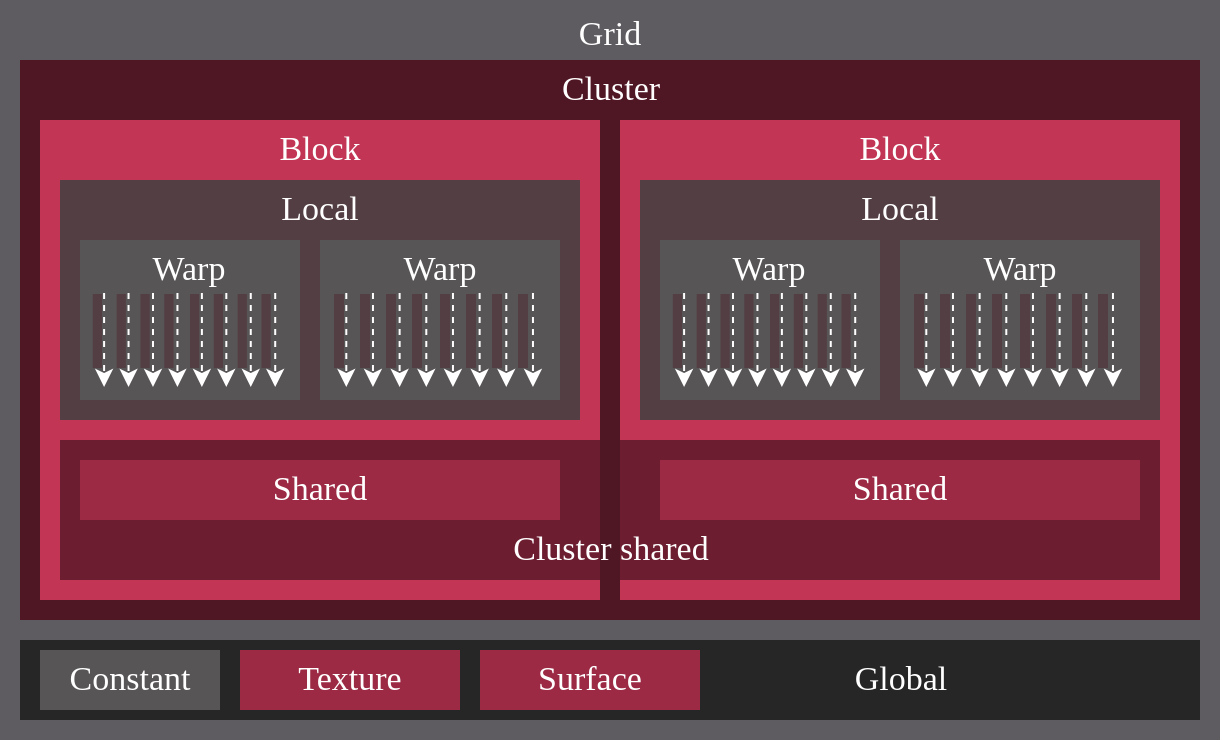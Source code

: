 <mxfile>
    <diagram id="zBbb_w2fufU70cdOGtND" name="1 oldal">
        <mxGraphModel dx="2445" dy="776" grid="1" gridSize="10" guides="1" tooltips="1" connect="1" arrows="1" fold="1" page="0" pageScale="1" pageWidth="660" pageHeight="610" background="none" math="0" shadow="0">
            <root>
                <mxCell id="0"/>
                <mxCell id="1" parent="0"/>
                <mxCell id="5927" value="" style="rounded=0;whiteSpace=wrap;html=1;fillColor=#5E5B61;fontColor=#FFFFFF;strokeColor=none;spacing=0;" parent="1" vertex="1">
                    <mxGeometry width="610" height="370" as="geometry"/>
                </mxCell>
                <mxCell id="5928" value="Grid" style="text;strokeColor=none;fillColor=none;align=center;verticalAlign=middle;rounded=0;fontFamily=klavika;fontSize=17;fontColor=#FFFFFF;" parent="1" vertex="1">
                    <mxGeometry x="275" width="60" height="30" as="geometry"/>
                </mxCell>
                <mxCell id="5925" value="" style="rounded=0;whiteSpace=wrap;html=1;fillColor=#4F1623;fontColor=#FFFFFF;strokeColor=none;" parent="1" vertex="1">
                    <mxGeometry x="10" y="30" width="590" height="280" as="geometry"/>
                </mxCell>
                <mxCell id="5879" value="" style="rounded=0;whiteSpace=wrap;html=1;fillColor=#C23555;fontColor=#FFFFFF;strokeColor=none;" parent="1" vertex="1">
                    <mxGeometry x="310" y="60" width="280" height="240" as="geometry"/>
                </mxCell>
                <mxCell id="5835" value="" style="rounded=0;whiteSpace=wrap;html=1;fillColor=#C23555;fontColor=#FFFFFF;strokeColor=none;" parent="1" vertex="1">
                    <mxGeometry x="20" y="60" width="280" height="240" as="geometry"/>
                </mxCell>
                <mxCell id="5836" value="&lt;font face=&quot;Klavika&quot; style=&quot;font-size: 17px;&quot;&gt;Block&lt;/font&gt;" style="text;html=1;strokeColor=none;fillColor=none;align=center;verticalAlign=middle;whiteSpace=wrap;rounded=0;fontSize=17;fontColor=#FFFFFF;" parent="1" vertex="1">
                    <mxGeometry x="130" y="60" width="60" height="30" as="geometry"/>
                </mxCell>
                <mxCell id="5837" value="" style="rounded=0;whiteSpace=wrap;html=1;fillColor=#523E43;fontColor=#FFFFFF;strokeColor=none;" parent="1" vertex="1">
                    <mxGeometry x="30" y="90" width="260" height="120" as="geometry"/>
                </mxCell>
                <mxCell id="5838" value="" style="group" parent="1" vertex="1" connectable="0">
                    <mxGeometry x="40" y="120" width="110" height="80" as="geometry"/>
                </mxCell>
                <mxCell id="5839" value="&lt;span style=&quot;color: rgba(0, 0, 0, 0); font-family: monospace; font-size: 0px; text-align: start;&quot;&gt;%3CmxGraphModel%3E%3Croot%3E%3CmxCell%20id%3D%220%22%2F%3E%3CmxCell%20id%3D%221%22%20parent%3D%220%22%2F%3E%3CmxCell%20id%3D%222%22%20value%3D%22%26lt%3Bfont%20face%3D%26quot%3BKlavika%26quot%3B%20style%3D%26quot%3Bfont-size%3A%2017px%3B%26quot%3B%26gt%3BCluster%20shared%26lt%3B%2Ffont%26gt%3B%22%20style%3D%22text%3Bhtml%3D1%3BstrokeColor%3Dnone%3BfillColor%3Dnone%3Balign%3Dcenter%3BverticalAlign%3Dmiddle%3BwhiteSpace%3Dwrap%3Brounded%3D0%3BfontSize%3D17%3BfontColor%3D%23FFFFFF%3B%22%20vertex%3D%221%22%20parent%3D%221%22%3E%3CmxGeometry%20x%3D%221007.5%22%20y%3D%22150%22%20width%3D%22115%22%20height%3D%2230%22%20as%3D%22geometry%22%2F%3E%3C%2FmxCell%3E%3C%2Froot%3E%3C%2FmxGraphModel%3E&lt;/span&gt;" style="rounded=0;whiteSpace=wrap;html=1;fillColor=#585556;fontColor=#FFFFFF;strokeColor=none;container=0;" parent="5838" vertex="1">
                    <mxGeometry width="110" height="80" as="geometry"/>
                </mxCell>
                <mxCell id="5840" value="Warp" style="text;html=1;strokeColor=none;fillColor=none;align=center;verticalAlign=middle;whiteSpace=wrap;rounded=0;fontFamily=Klavika;fontSize=17;fontColor=#FFFFFF;container=0;" parent="5838" vertex="1">
                    <mxGeometry x="18.333" width="73.333" height="30" as="geometry"/>
                </mxCell>
                <mxCell id="5841" value="" style="endArrow=classic;html=1;dashed=1;strokeColor=#FFFFFF;fontColor=#FFFFFF;" parent="5838" edge="1">
                    <mxGeometry width="50" height="50" relative="1" as="geometry">
                        <mxPoint x="12.051" y="26.5" as="sourcePoint"/>
                        <mxPoint x="12.051" y="73.5" as="targetPoint"/>
                    </mxGeometry>
                </mxCell>
                <mxCell id="5842" value="" style="endArrow=classic;html=1;dashed=1;strokeColor=#FFFFFF;fontColor=#FFFFFF;" parent="5838" edge="1">
                    <mxGeometry width="50" height="50" relative="1" as="geometry">
                        <mxPoint x="24.273" y="26.5" as="sourcePoint"/>
                        <mxPoint x="24.273" y="73.5" as="targetPoint"/>
                    </mxGeometry>
                </mxCell>
                <mxCell id="5843" value="" style="endArrow=classic;html=1;dashed=1;strokeColor=#FFFFFF;fontColor=#FFFFFF;" parent="5838" edge="1">
                    <mxGeometry width="50" height="50" relative="1" as="geometry">
                        <mxPoint x="36.496" y="26.5" as="sourcePoint"/>
                        <mxPoint x="36.496" y="73.5" as="targetPoint"/>
                    </mxGeometry>
                </mxCell>
                <mxCell id="5844" value="" style="endArrow=classic;html=1;dashed=1;strokeColor=#FFFFFF;fontColor=#FFFFFF;" parent="5838" edge="1">
                    <mxGeometry width="50" height="50" relative="1" as="geometry">
                        <mxPoint x="48.718" y="26.5" as="sourcePoint"/>
                        <mxPoint x="48.718" y="73.5" as="targetPoint"/>
                    </mxGeometry>
                </mxCell>
                <mxCell id="5845" value="" style="endArrow=classic;html=1;dashed=1;strokeColor=#FFFFFF;fontColor=#FFFFFF;" parent="5838" edge="1">
                    <mxGeometry width="50" height="50" relative="1" as="geometry">
                        <mxPoint x="60.94" y="26.5" as="sourcePoint"/>
                        <mxPoint x="60.94" y="73.5" as="targetPoint"/>
                    </mxGeometry>
                </mxCell>
                <mxCell id="5846" value="" style="endArrow=classic;html=1;dashed=1;strokeColor=#FFFFFF;fontColor=#FFFFFF;" parent="5838" edge="1">
                    <mxGeometry width="50" height="50" relative="1" as="geometry">
                        <mxPoint x="73.162" y="26.5" as="sourcePoint"/>
                        <mxPoint x="73.162" y="73.5" as="targetPoint"/>
                    </mxGeometry>
                </mxCell>
                <mxCell id="5847" value="" style="endArrow=classic;html=1;dashed=1;strokeColor=#FFFFFF;fontColor=#FFFFFF;" parent="5838" edge="1">
                    <mxGeometry width="50" height="50" relative="1" as="geometry">
                        <mxPoint x="85.384" y="26.5" as="sourcePoint"/>
                        <mxPoint x="85.384" y="73.5" as="targetPoint"/>
                    </mxGeometry>
                </mxCell>
                <mxCell id="5848" value="" style="endArrow=classic;html=1;dashed=1;strokeColor=#FFFFFF;fontColor=#FFFFFF;" parent="5838" edge="1">
                    <mxGeometry width="50" height="50" relative="1" as="geometry">
                        <mxPoint x="97.607" y="26.5" as="sourcePoint"/>
                        <mxPoint x="97.607" y="73.5" as="targetPoint"/>
                    </mxGeometry>
                </mxCell>
                <mxCell id="5849" value="" style="rounded=0;whiteSpace=wrap;html=1;strokeColor=none;fillColor=#523E43;" parent="5838" vertex="1">
                    <mxGeometry x="6.417" y="27" width="4.583" height="37" as="geometry"/>
                </mxCell>
                <mxCell id="5850" value="" style="rounded=0;whiteSpace=wrap;html=1;strokeColor=none;fillColor=#523E43;" parent="5838" vertex="1">
                    <mxGeometry x="18.333" y="27" width="4.583" height="37" as="geometry"/>
                </mxCell>
                <mxCell id="5851" value="" style="rounded=0;whiteSpace=wrap;html=1;strokeColor=none;fillColor=#523E43;" parent="5838" vertex="1">
                    <mxGeometry x="30.25" y="27" width="4.583" height="37" as="geometry"/>
                </mxCell>
                <mxCell id="5852" value="" style="rounded=0;whiteSpace=wrap;html=1;strokeColor=none;fillColor=#523E43;" parent="5838" vertex="1">
                    <mxGeometry x="42.167" y="27" width="4.583" height="37" as="geometry"/>
                </mxCell>
                <mxCell id="5853" value="" style="rounded=0;whiteSpace=wrap;html=1;strokeColor=none;fillColor=#523E43;" parent="5838" vertex="1">
                    <mxGeometry x="55" y="27" width="4.583" height="37" as="geometry"/>
                </mxCell>
                <mxCell id="5854" value="" style="rounded=0;whiteSpace=wrap;html=1;strokeColor=none;fillColor=#523E43;" parent="5838" vertex="1">
                    <mxGeometry x="66.917" y="27" width="4.583" height="37" as="geometry"/>
                </mxCell>
                <mxCell id="5855" value="" style="rounded=0;whiteSpace=wrap;html=1;strokeColor=none;fillColor=#523E43;" parent="5838" vertex="1">
                    <mxGeometry x="78.833" y="27" width="4.583" height="37" as="geometry"/>
                </mxCell>
                <mxCell id="5856" value="" style="rounded=0;whiteSpace=wrap;html=1;strokeColor=none;fillColor=#523E43;" parent="5838" vertex="1">
                    <mxGeometry x="90.75" y="27" width="4.583" height="37" as="geometry"/>
                </mxCell>
                <mxCell id="5857" value="" style="group" parent="1" vertex="1" connectable="0">
                    <mxGeometry x="160" y="120" width="120" height="80" as="geometry"/>
                </mxCell>
                <mxCell id="5858" value="" style="rounded=0;whiteSpace=wrap;html=1;fillColor=#585556;fontColor=#FFFFFF;strokeColor=none;container=0;" parent="5857" vertex="1">
                    <mxGeometry width="120" height="80" as="geometry"/>
                </mxCell>
                <mxCell id="5859" value="Warp" style="text;html=1;strokeColor=none;fillColor=none;align=center;verticalAlign=middle;whiteSpace=wrap;rounded=0;fontFamily=Klavika;fontSize=17;fontColor=#FFFFFF;container=0;" parent="5857" vertex="1">
                    <mxGeometry x="20" width="80" height="30" as="geometry"/>
                </mxCell>
                <mxCell id="5860" value="" style="endArrow=classic;html=1;dashed=1;strokeColor=#FFFFFF;fontColor=#FFFFFF;" parent="5857" edge="1">
                    <mxGeometry width="50" height="50" relative="1" as="geometry">
                        <mxPoint x="13.147" y="26.5" as="sourcePoint"/>
                        <mxPoint x="13.147" y="73.5" as="targetPoint"/>
                    </mxGeometry>
                </mxCell>
                <mxCell id="5861" value="" style="endArrow=classic;html=1;dashed=1;strokeColor=#FFFFFF;fontColor=#FFFFFF;" parent="5857" edge="1">
                    <mxGeometry width="50" height="50" relative="1" as="geometry">
                        <mxPoint x="26.48" y="26.5" as="sourcePoint"/>
                        <mxPoint x="26.48" y="73.5" as="targetPoint"/>
                    </mxGeometry>
                </mxCell>
                <mxCell id="5862" value="" style="endArrow=classic;html=1;dashed=1;strokeColor=#FFFFFF;fontColor=#FFFFFF;" parent="5857" edge="1">
                    <mxGeometry width="50" height="50" relative="1" as="geometry">
                        <mxPoint x="39.813" y="26.5" as="sourcePoint"/>
                        <mxPoint x="39.813" y="73.5" as="targetPoint"/>
                    </mxGeometry>
                </mxCell>
                <mxCell id="5863" value="" style="endArrow=classic;html=1;dashed=1;strokeColor=#FFFFFF;fontColor=#FFFFFF;" parent="5857" edge="1">
                    <mxGeometry width="50" height="50" relative="1" as="geometry">
                        <mxPoint x="53.147" y="26.5" as="sourcePoint"/>
                        <mxPoint x="53.147" y="73.5" as="targetPoint"/>
                    </mxGeometry>
                </mxCell>
                <mxCell id="5864" value="" style="endArrow=classic;html=1;dashed=1;strokeColor=#FFFFFF;fontColor=#FFFFFF;" parent="5857" edge="1">
                    <mxGeometry width="50" height="50" relative="1" as="geometry">
                        <mxPoint x="66.48" y="26.5" as="sourcePoint"/>
                        <mxPoint x="66.48" y="73.5" as="targetPoint"/>
                    </mxGeometry>
                </mxCell>
                <mxCell id="5865" value="" style="endArrow=classic;html=1;dashed=1;strokeColor=#FFFFFF;fontColor=#FFFFFF;" parent="5857" edge="1">
                    <mxGeometry width="50" height="50" relative="1" as="geometry">
                        <mxPoint x="79.813" y="26.5" as="sourcePoint"/>
                        <mxPoint x="79.813" y="73.5" as="targetPoint"/>
                    </mxGeometry>
                </mxCell>
                <mxCell id="5866" value="" style="endArrow=classic;html=1;dashed=1;strokeColor=#FFFFFF;fontColor=#FFFFFF;" parent="5857" edge="1">
                    <mxGeometry width="50" height="50" relative="1" as="geometry">
                        <mxPoint x="93.147" y="26.5" as="sourcePoint"/>
                        <mxPoint x="93.147" y="73.5" as="targetPoint"/>
                    </mxGeometry>
                </mxCell>
                <mxCell id="5867" value="" style="endArrow=classic;html=1;dashed=1;strokeColor=#FFFFFF;fontColor=#FFFFFF;" parent="5857" edge="1">
                    <mxGeometry width="50" height="50" relative="1" as="geometry">
                        <mxPoint x="106.48" y="26.5" as="sourcePoint"/>
                        <mxPoint x="106.48" y="73.5" as="targetPoint"/>
                    </mxGeometry>
                </mxCell>
                <mxCell id="5868" value="" style="rounded=0;whiteSpace=wrap;html=1;strokeColor=none;fillColor=#523E43;" parent="5857" vertex="1">
                    <mxGeometry x="7" y="27" width="5" height="37" as="geometry"/>
                </mxCell>
                <mxCell id="5869" value="" style="rounded=0;whiteSpace=wrap;html=1;strokeColor=none;fillColor=#523E43;" parent="5857" vertex="1">
                    <mxGeometry x="20" y="27" width="5" height="37" as="geometry"/>
                </mxCell>
                <mxCell id="5870" value="" style="rounded=0;whiteSpace=wrap;html=1;strokeColor=none;fillColor=#523E43;" parent="5857" vertex="1">
                    <mxGeometry x="33" y="27" width="5" height="37" as="geometry"/>
                </mxCell>
                <mxCell id="5871" value="" style="rounded=0;whiteSpace=wrap;html=1;strokeColor=none;fillColor=#523E43;" parent="5857" vertex="1">
                    <mxGeometry x="46" y="27" width="5" height="37" as="geometry"/>
                </mxCell>
                <mxCell id="5872" value="" style="rounded=0;whiteSpace=wrap;html=1;strokeColor=none;fillColor=#523E43;" parent="5857" vertex="1">
                    <mxGeometry x="60" y="27" width="5" height="37" as="geometry"/>
                </mxCell>
                <mxCell id="5873" value="" style="rounded=0;whiteSpace=wrap;html=1;strokeColor=none;fillColor=#523E43;" parent="5857" vertex="1">
                    <mxGeometry x="73" y="27" width="5" height="37" as="geometry"/>
                </mxCell>
                <mxCell id="5874" value="" style="rounded=0;whiteSpace=wrap;html=1;strokeColor=none;fillColor=#523E43;" parent="5857" vertex="1">
                    <mxGeometry x="86" y="27" width="5" height="37" as="geometry"/>
                </mxCell>
                <mxCell id="5875" value="" style="rounded=0;whiteSpace=wrap;html=1;strokeColor=none;fillColor=#523E43;" parent="5857" vertex="1">
                    <mxGeometry x="99" y="27" width="5" height="37" as="geometry"/>
                </mxCell>
                <mxCell id="5878" value="Local" style="text;html=1;strokeColor=none;fillColor=none;align=center;verticalAlign=middle;whiteSpace=wrap;rounded=0;fontFamily=Klavika;fontSize=17;fontColor=#FFFFFF;container=0;" parent="1" vertex="1">
                    <mxGeometry x="120" y="90" width="80" height="30" as="geometry"/>
                </mxCell>
                <mxCell id="5692" value="" style="rounded=0;whiteSpace=wrap;html=1;fillColor=#4F1623;fontColor=#FFFFFF;strokeColor=none;opacity=75;" parent="1" vertex="1">
                    <mxGeometry x="30" y="220" width="550" height="70" as="geometry"/>
                </mxCell>
                <mxCell id="5693" value="&lt;font face=&quot;Klavika&quot; style=&quot;font-size: 17px;&quot;&gt;Cluster shared&lt;/font&gt;" style="text;html=1;strokeColor=none;fillColor=none;align=center;verticalAlign=middle;whiteSpace=wrap;rounded=0;fontSize=17;fontColor=#FFFFFF;" parent="1" vertex="1">
                    <mxGeometry x="247.5" y="260" width="115" height="30" as="geometry"/>
                </mxCell>
                <mxCell id="5876" value="" style="rounded=0;whiteSpace=wrap;html=1;fillColor=#9C2A44;fontColor=#FFFFFF;strokeColor=none;" parent="1" vertex="1">
                    <mxGeometry x="40" y="230" width="240" height="30" as="geometry"/>
                </mxCell>
                <mxCell id="5877" value="&lt;font face=&quot;Klavika&quot; style=&quot;font-size: 17px;&quot;&gt;Shared&lt;/font&gt;" style="text;html=1;strokeColor=none;fillColor=none;align=center;verticalAlign=middle;whiteSpace=wrap;rounded=0;fontSize=17;fontColor=#FFFFFF;" parent="1" vertex="1">
                    <mxGeometry x="130" y="230" width="60" height="30" as="geometry"/>
                </mxCell>
                <mxCell id="5880" value="&lt;font face=&quot;Klavika&quot; style=&quot;font-size: 17px;&quot;&gt;Block&lt;/font&gt;" style="text;html=1;strokeColor=none;fillColor=none;align=center;verticalAlign=middle;whiteSpace=wrap;rounded=0;fontSize=17;fontColor=#FFFFFF;" parent="1" vertex="1">
                    <mxGeometry x="420" y="60" width="60" height="30" as="geometry"/>
                </mxCell>
                <mxCell id="5881" value="" style="rounded=0;whiteSpace=wrap;html=1;fillColor=#523E43;fontColor=#FFFFFF;strokeColor=none;" parent="1" vertex="1">
                    <mxGeometry x="320" y="90" width="260" height="120" as="geometry"/>
                </mxCell>
                <mxCell id="5882" value="" style="group" parent="1" vertex="1" connectable="0">
                    <mxGeometry x="330" y="120" width="110" height="80" as="geometry"/>
                </mxCell>
                <mxCell id="5883" value="" style="rounded=0;whiteSpace=wrap;html=1;fillColor=#585556;fontColor=#FFFFFF;strokeColor=none;container=0;" parent="5882" vertex="1">
                    <mxGeometry width="110" height="80" as="geometry"/>
                </mxCell>
                <mxCell id="5884" value="Warp" style="text;html=1;strokeColor=none;fillColor=none;align=center;verticalAlign=middle;whiteSpace=wrap;rounded=0;fontFamily=Klavika;fontSize=17;fontColor=#FFFFFF;container=0;" parent="5882" vertex="1">
                    <mxGeometry x="18.333" width="73.333" height="30" as="geometry"/>
                </mxCell>
                <mxCell id="5885" value="" style="endArrow=classic;html=1;dashed=1;strokeColor=#FFFFFF;fontColor=#FFFFFF;" parent="5882" edge="1">
                    <mxGeometry width="50" height="50" relative="1" as="geometry">
                        <mxPoint x="12.051" y="26.5" as="sourcePoint"/>
                        <mxPoint x="12.051" y="73.5" as="targetPoint"/>
                    </mxGeometry>
                </mxCell>
                <mxCell id="5886" value="" style="endArrow=classic;html=1;dashed=1;strokeColor=#FFFFFF;fontColor=#FFFFFF;" parent="5882" edge="1">
                    <mxGeometry width="50" height="50" relative="1" as="geometry">
                        <mxPoint x="24.273" y="26.5" as="sourcePoint"/>
                        <mxPoint x="24.273" y="73.5" as="targetPoint"/>
                    </mxGeometry>
                </mxCell>
                <mxCell id="5887" value="" style="endArrow=classic;html=1;dashed=1;strokeColor=#FFFFFF;fontColor=#FFFFFF;" parent="5882" edge="1">
                    <mxGeometry width="50" height="50" relative="1" as="geometry">
                        <mxPoint x="36.496" y="26.5" as="sourcePoint"/>
                        <mxPoint x="36.496" y="73.5" as="targetPoint"/>
                    </mxGeometry>
                </mxCell>
                <mxCell id="5888" value="" style="endArrow=classic;html=1;dashed=1;strokeColor=#FFFFFF;fontColor=#FFFFFF;" parent="5882" edge="1">
                    <mxGeometry width="50" height="50" relative="1" as="geometry">
                        <mxPoint x="48.718" y="26.5" as="sourcePoint"/>
                        <mxPoint x="48.718" y="73.5" as="targetPoint"/>
                    </mxGeometry>
                </mxCell>
                <mxCell id="5889" value="" style="endArrow=classic;html=1;dashed=1;strokeColor=#FFFFFF;fontColor=#FFFFFF;" parent="5882" edge="1">
                    <mxGeometry width="50" height="50" relative="1" as="geometry">
                        <mxPoint x="60.94" y="26.5" as="sourcePoint"/>
                        <mxPoint x="60.94" y="73.5" as="targetPoint"/>
                    </mxGeometry>
                </mxCell>
                <mxCell id="5890" value="" style="endArrow=classic;html=1;dashed=1;strokeColor=#FFFFFF;fontColor=#FFFFFF;" parent="5882" edge="1">
                    <mxGeometry width="50" height="50" relative="1" as="geometry">
                        <mxPoint x="73.162" y="26.5" as="sourcePoint"/>
                        <mxPoint x="73.162" y="73.5" as="targetPoint"/>
                    </mxGeometry>
                </mxCell>
                <mxCell id="5891" value="" style="endArrow=classic;html=1;dashed=1;strokeColor=#FFFFFF;fontColor=#FFFFFF;" parent="5882" edge="1">
                    <mxGeometry width="50" height="50" relative="1" as="geometry">
                        <mxPoint x="85.384" y="26.5" as="sourcePoint"/>
                        <mxPoint x="85.384" y="73.5" as="targetPoint"/>
                    </mxGeometry>
                </mxCell>
                <mxCell id="5892" value="" style="endArrow=classic;html=1;dashed=1;strokeColor=#FFFFFF;fontColor=#FFFFFF;" parent="5882" edge="1">
                    <mxGeometry width="50" height="50" relative="1" as="geometry">
                        <mxPoint x="97.607" y="26.5" as="sourcePoint"/>
                        <mxPoint x="97.607" y="73.5" as="targetPoint"/>
                    </mxGeometry>
                </mxCell>
                <mxCell id="5893" value="" style="rounded=0;whiteSpace=wrap;html=1;strokeColor=none;fillColor=#523E43;" parent="5882" vertex="1">
                    <mxGeometry x="6.417" y="27" width="4.583" height="37" as="geometry"/>
                </mxCell>
                <mxCell id="5894" value="" style="rounded=0;whiteSpace=wrap;html=1;strokeColor=none;fillColor=#523E43;" parent="5882" vertex="1">
                    <mxGeometry x="18.333" y="27" width="4.583" height="37" as="geometry"/>
                </mxCell>
                <mxCell id="5895" value="" style="rounded=0;whiteSpace=wrap;html=1;strokeColor=none;fillColor=#523E43;" parent="5882" vertex="1">
                    <mxGeometry x="30.25" y="27" width="4.583" height="37" as="geometry"/>
                </mxCell>
                <mxCell id="5896" value="" style="rounded=0;whiteSpace=wrap;html=1;strokeColor=none;fillColor=#523E43;" parent="5882" vertex="1">
                    <mxGeometry x="42.167" y="27" width="4.583" height="37" as="geometry"/>
                </mxCell>
                <mxCell id="5897" value="" style="rounded=0;whiteSpace=wrap;html=1;strokeColor=none;fillColor=#523E43;" parent="5882" vertex="1">
                    <mxGeometry x="55" y="27" width="4.583" height="37" as="geometry"/>
                </mxCell>
                <mxCell id="5898" value="" style="rounded=0;whiteSpace=wrap;html=1;strokeColor=none;fillColor=#523E43;" parent="5882" vertex="1">
                    <mxGeometry x="66.917" y="27" width="4.583" height="37" as="geometry"/>
                </mxCell>
                <mxCell id="5899" value="" style="rounded=0;whiteSpace=wrap;html=1;strokeColor=none;fillColor=#523E43;" parent="5882" vertex="1">
                    <mxGeometry x="78.833" y="27" width="4.583" height="37" as="geometry"/>
                </mxCell>
                <mxCell id="5900" value="" style="rounded=0;whiteSpace=wrap;html=1;strokeColor=none;fillColor=#523E43;" parent="5882" vertex="1">
                    <mxGeometry x="90.75" y="27" width="4.583" height="37" as="geometry"/>
                </mxCell>
                <mxCell id="5901" value="" style="group" parent="1" vertex="1" connectable="0">
                    <mxGeometry x="450" y="120" width="120" height="80" as="geometry"/>
                </mxCell>
                <mxCell id="5902" value="" style="rounded=0;whiteSpace=wrap;html=1;fillColor=#585556;fontColor=#FFFFFF;strokeColor=none;container=0;" parent="5901" vertex="1">
                    <mxGeometry width="120" height="80" as="geometry"/>
                </mxCell>
                <mxCell id="5903" value="Warp" style="text;html=1;strokeColor=none;fillColor=none;align=center;verticalAlign=middle;whiteSpace=wrap;rounded=0;fontFamily=Klavika;fontSize=17;fontColor=#FFFFFF;container=0;" parent="5901" vertex="1">
                    <mxGeometry x="20" width="80" height="30" as="geometry"/>
                </mxCell>
                <mxCell id="5904" value="" style="endArrow=classic;html=1;dashed=1;strokeColor=#FFFFFF;fontColor=#FFFFFF;" parent="5901" edge="1">
                    <mxGeometry width="50" height="50" relative="1" as="geometry">
                        <mxPoint x="13.147" y="26.5" as="sourcePoint"/>
                        <mxPoint x="13.147" y="73.5" as="targetPoint"/>
                    </mxGeometry>
                </mxCell>
                <mxCell id="5905" value="" style="endArrow=classic;html=1;dashed=1;strokeColor=#FFFFFF;fontColor=#FFFFFF;" parent="5901" edge="1">
                    <mxGeometry width="50" height="50" relative="1" as="geometry">
                        <mxPoint x="26.48" y="26.5" as="sourcePoint"/>
                        <mxPoint x="26.48" y="73.5" as="targetPoint"/>
                    </mxGeometry>
                </mxCell>
                <mxCell id="5906" value="" style="endArrow=classic;html=1;dashed=1;strokeColor=#FFFFFF;fontColor=#FFFFFF;" parent="5901" edge="1">
                    <mxGeometry width="50" height="50" relative="1" as="geometry">
                        <mxPoint x="39.813" y="26.5" as="sourcePoint"/>
                        <mxPoint x="39.813" y="73.5" as="targetPoint"/>
                    </mxGeometry>
                </mxCell>
                <mxCell id="5907" value="" style="endArrow=classic;html=1;dashed=1;strokeColor=#FFFFFF;fontColor=#FFFFFF;" parent="5901" edge="1">
                    <mxGeometry width="50" height="50" relative="1" as="geometry">
                        <mxPoint x="53.147" y="26.5" as="sourcePoint"/>
                        <mxPoint x="53.147" y="73.5" as="targetPoint"/>
                    </mxGeometry>
                </mxCell>
                <mxCell id="5908" value="" style="endArrow=classic;html=1;dashed=1;strokeColor=#FFFFFF;fontColor=#FFFFFF;" parent="5901" edge="1">
                    <mxGeometry width="50" height="50" relative="1" as="geometry">
                        <mxPoint x="66.48" y="26.5" as="sourcePoint"/>
                        <mxPoint x="66.48" y="73.5" as="targetPoint"/>
                    </mxGeometry>
                </mxCell>
                <mxCell id="5909" value="" style="endArrow=classic;html=1;dashed=1;strokeColor=#FFFFFF;fontColor=#FFFFFF;" parent="5901" edge="1">
                    <mxGeometry width="50" height="50" relative="1" as="geometry">
                        <mxPoint x="79.813" y="26.5" as="sourcePoint"/>
                        <mxPoint x="79.813" y="73.5" as="targetPoint"/>
                    </mxGeometry>
                </mxCell>
                <mxCell id="5910" value="" style="endArrow=classic;html=1;dashed=1;strokeColor=#FFFFFF;fontColor=#FFFFFF;" parent="5901" edge="1">
                    <mxGeometry width="50" height="50" relative="1" as="geometry">
                        <mxPoint x="93.147" y="26.5" as="sourcePoint"/>
                        <mxPoint x="93.147" y="73.5" as="targetPoint"/>
                    </mxGeometry>
                </mxCell>
                <mxCell id="5911" value="" style="endArrow=classic;html=1;dashed=1;strokeColor=#FFFFFF;fontColor=#FFFFFF;" parent="5901" edge="1">
                    <mxGeometry width="50" height="50" relative="1" as="geometry">
                        <mxPoint x="106.48" y="26.5" as="sourcePoint"/>
                        <mxPoint x="106.48" y="73.5" as="targetPoint"/>
                    </mxGeometry>
                </mxCell>
                <mxCell id="5912" value="" style="rounded=0;whiteSpace=wrap;html=1;strokeColor=none;fillColor=#523E43;" parent="5901" vertex="1">
                    <mxGeometry x="7" y="27" width="5" height="37" as="geometry"/>
                </mxCell>
                <mxCell id="5913" value="" style="rounded=0;whiteSpace=wrap;html=1;strokeColor=none;fillColor=#523E43;" parent="5901" vertex="1">
                    <mxGeometry x="20" y="27" width="5" height="37" as="geometry"/>
                </mxCell>
                <mxCell id="5914" value="" style="rounded=0;whiteSpace=wrap;html=1;strokeColor=none;fillColor=#523E43;" parent="5901" vertex="1">
                    <mxGeometry x="33" y="27" width="5" height="37" as="geometry"/>
                </mxCell>
                <mxCell id="5915" value="" style="rounded=0;whiteSpace=wrap;html=1;strokeColor=none;fillColor=#523E43;" parent="5901" vertex="1">
                    <mxGeometry x="46" y="27" width="5" height="37" as="geometry"/>
                </mxCell>
                <mxCell id="5916" value="" style="rounded=0;whiteSpace=wrap;html=1;strokeColor=none;fillColor=#523E43;" parent="5901" vertex="1">
                    <mxGeometry x="60" y="27" width="5" height="37" as="geometry"/>
                </mxCell>
                <mxCell id="5917" value="" style="rounded=0;whiteSpace=wrap;html=1;strokeColor=none;fillColor=#523E43;" parent="5901" vertex="1">
                    <mxGeometry x="73" y="27" width="5" height="37" as="geometry"/>
                </mxCell>
                <mxCell id="5918" value="" style="rounded=0;whiteSpace=wrap;html=1;strokeColor=none;fillColor=#523E43;" parent="5901" vertex="1">
                    <mxGeometry x="86" y="27" width="5" height="37" as="geometry"/>
                </mxCell>
                <mxCell id="5919" value="" style="rounded=0;whiteSpace=wrap;html=1;strokeColor=none;fillColor=#523E43;" parent="5901" vertex="1">
                    <mxGeometry x="99" y="27" width="5" height="37" as="geometry"/>
                </mxCell>
                <mxCell id="5920" value="Local" style="text;html=1;strokeColor=none;fillColor=none;align=center;verticalAlign=middle;whiteSpace=wrap;rounded=0;fontFamily=Klavika;fontSize=17;fontColor=#FFFFFF;container=0;" parent="1" vertex="1">
                    <mxGeometry x="410" y="90" width="80" height="30" as="geometry"/>
                </mxCell>
                <mxCell id="5923" value="" style="rounded=0;whiteSpace=wrap;html=1;fillColor=#9C2A44;fontColor=#FFFFFF;strokeColor=none;" parent="1" vertex="1">
                    <mxGeometry x="330" y="230" width="240" height="30" as="geometry"/>
                </mxCell>
                <mxCell id="5924" value="&lt;font face=&quot;Klavika&quot; style=&quot;font-size: 17px;&quot;&gt;Shared&lt;/font&gt;" style="text;html=1;strokeColor=none;fillColor=none;align=center;verticalAlign=middle;whiteSpace=wrap;rounded=0;fontSize=17;fontColor=#FFFFFF;" parent="1" vertex="1">
                    <mxGeometry x="420" y="230" width="60" height="30" as="geometry"/>
                </mxCell>
                <mxCell id="5926" value="&lt;font face=&quot;Klavika&quot; style=&quot;font-size: 17px;&quot;&gt;Cluster&lt;/font&gt;" style="text;html=1;strokeColor=none;fillColor=none;align=center;verticalAlign=middle;whiteSpace=wrap;rounded=0;fontSize=17;fontColor=#FFFFFF;" parent="1" vertex="1">
                    <mxGeometry x="273.75" y="30" width="62.5" height="30" as="geometry"/>
                </mxCell>
                <mxCell id="5930" value="" style="rounded=0;whiteSpace=wrap;html=1;fillColor=#262626;fontColor=#FFFFFF;strokeColor=none;" parent="1" vertex="1">
                    <mxGeometry x="10" y="320" width="590" height="40" as="geometry"/>
                </mxCell>
                <mxCell id="5940" value="&lt;font face=&quot;Klavika&quot; style=&quot;font-size: 17px;&quot;&gt;Global&lt;/font&gt;" style="text;html=1;strokeColor=none;fillColor=none;align=center;verticalAlign=middle;whiteSpace=wrap;rounded=0;fontSize=17;fontColor=#FFFFFF;" parent="1" vertex="1">
                    <mxGeometry x="392.5" y="325" width="115" height="30" as="geometry"/>
                </mxCell>
                <mxCell id="5941" value="&lt;span style=&quot;color: rgba(0, 0, 0, 0); font-family: monospace; font-size: 0px; text-align: start;&quot;&gt;%3CmxGraphModel%3E%3Croot%3E%3CmxCell%20id%3D%220%22%2F%3E%3CmxCell%20id%3D%221%22%20parent%3D%220%22%2F%3E%3CmxCell%20id%3D%222%22%20value%3D%22%26lt%3Bfont%20face%3D%26quot%3BKlavika%26quot%3B%20style%3D%26quot%3Bfont-size%3A%2017px%3B%26quot%3B%26gt%3BCluster%20shared%26lt%3B%2Ffont%26gt%3B%22%20style%3D%22text%3Bhtml%3D1%3BstrokeColor%3Dnone%3BfillColor%3Dnone%3Balign%3Dcenter%3BverticalAlign%3Dmiddle%3BwhiteSpace%3Dwrap%3Brounded%3D0%3BfontSize%3D17%3BfontColor%3D%23FFFFFF%3B%22%20vertex%3D%221%22%20parent%3D%221%22%3E%3CmxGeometry%20x%3D%221007.5%22%20y%3D%22150%22%20width%3D%22115%22%20height%3D%2230%22%20as%3D%22geometry%22%2F%3E%3C%2FmxCell%3E%3C%2Froot%3E%3C%2FmxGraphModel%3E&lt;/span&gt;" style="rounded=0;whiteSpace=wrap;html=1;fillColor=#585556;fontColor=#FFFFFF;strokeColor=none;container=0;" parent="1" vertex="1">
                    <mxGeometry x="20" y="325" width="90" height="30" as="geometry"/>
                </mxCell>
                <mxCell id="5942" value="&lt;font face=&quot;Klavika&quot; style=&quot;font-size: 17px;&quot;&gt;Constant&lt;/font&gt;" style="text;html=1;strokeColor=none;fillColor=none;align=center;verticalAlign=middle;whiteSpace=wrap;rounded=0;fontSize=17;fontColor=#FFFFFF;" parent="1" vertex="1">
                    <mxGeometry x="30" y="325" width="70" height="30" as="geometry"/>
                </mxCell>
                <mxCell id="5943" value="" style="rounded=0;whiteSpace=wrap;html=1;fillColor=#9C2A44;fontColor=#FFFFFF;strokeColor=none;" parent="1" vertex="1">
                    <mxGeometry x="120" y="325" width="110" height="30" as="geometry"/>
                </mxCell>
                <mxCell id="5944" value="&lt;font face=&quot;Klavika&quot; style=&quot;font-size: 17px;&quot;&gt;Texture&lt;/font&gt;" style="text;html=1;strokeColor=none;fillColor=none;align=center;verticalAlign=middle;whiteSpace=wrap;rounded=0;fontSize=17;fontColor=#FFFFFF;" parent="1" vertex="1">
                    <mxGeometry x="140" y="325" width="70" height="30" as="geometry"/>
                </mxCell>
                <mxCell id="5945" value="" style="rounded=0;whiteSpace=wrap;html=1;fillColor=#9C2A44;fontColor=#FFFFFF;strokeColor=none;" parent="1" vertex="1">
                    <mxGeometry x="240" y="325" width="110" height="30" as="geometry"/>
                </mxCell>
                <mxCell id="5946" value="&lt;font face=&quot;Klavika&quot; style=&quot;font-size: 17px;&quot;&gt;Surface&lt;/font&gt;" style="text;html=1;strokeColor=none;fillColor=none;align=center;verticalAlign=middle;whiteSpace=wrap;rounded=0;fontSize=17;fontColor=#FFFFFF;" parent="1" vertex="1">
                    <mxGeometry x="260" y="325" width="70" height="30" as="geometry"/>
                </mxCell>
            </root>
        </mxGraphModel>
    </diagram>
</mxfile>